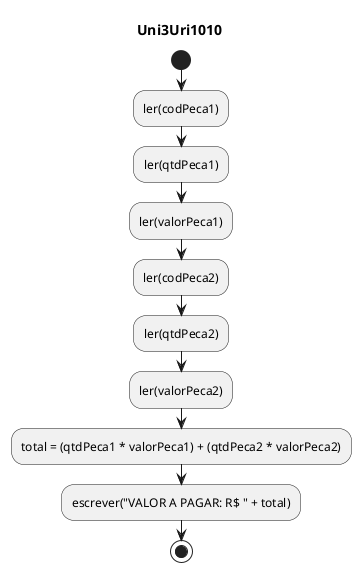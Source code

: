 @startuml Uni3Uri1010
	title Uni3Uri1010
	start
	:ler(codPeca1);
	:ler(qtdPeca1);
	:ler(valorPeca1);
	:ler(codPeca2);
	:ler(qtdPeca2);
	:ler(valorPeca2);
	:total = (qtdPeca1 * valorPeca1) + (qtdPeca2 * valorPeca2);
	:escrever("VALOR A PAGAR: R$ " + total);
	stop
@enduml
